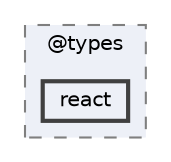 digraph "pkiclassroomrescheduler/src/main/frontend/node_modules/@types/react"
{
 // LATEX_PDF_SIZE
  bgcolor="transparent";
  edge [fontname=Helvetica,fontsize=10,labelfontname=Helvetica,labelfontsize=10];
  node [fontname=Helvetica,fontsize=10,shape=box,height=0.2,width=0.4];
  compound=true
  subgraph clusterdir_4e994157bc6d0b5f80f6b9b3b1e8b410 {
    graph [ bgcolor="#edf0f7", pencolor="grey50", label="@types", fontname=Helvetica,fontsize=10 style="filled,dashed", URL="dir_4e994157bc6d0b5f80f6b9b3b1e8b410.html",tooltip=""]
  dir_b15413a521ca3d589ac808f9066f2fb7 [label="react", fillcolor="#edf0f7", color="grey25", style="filled,bold", URL="dir_b15413a521ca3d589ac808f9066f2fb7.html",tooltip=""];
  }
}
